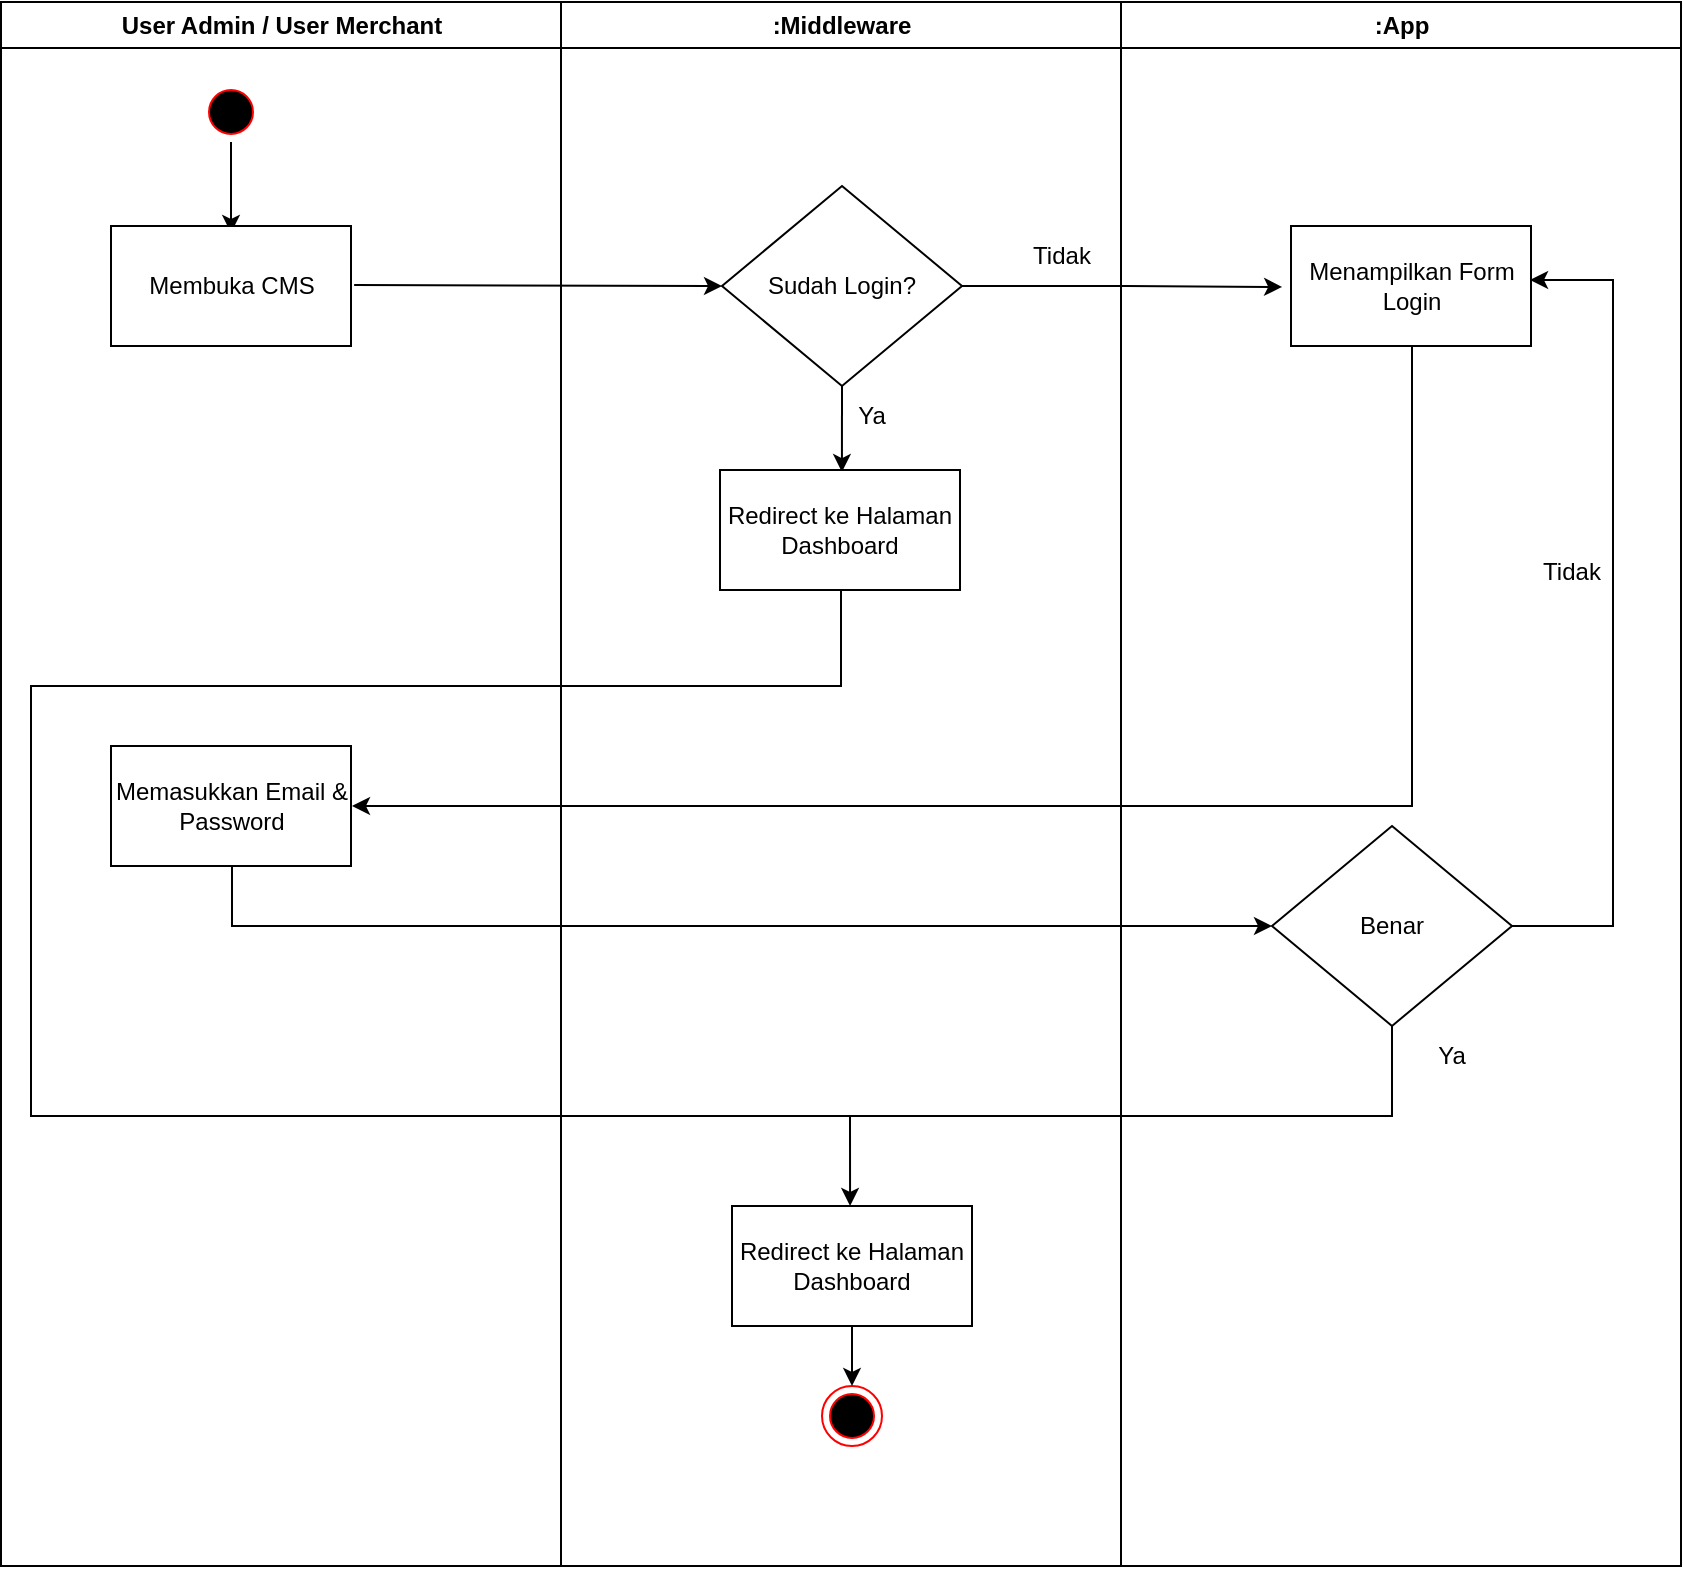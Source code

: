 <mxfile version="21.5.0" type="device">
  <diagram name="Page-1" id="e7e014a7-5840-1c2e-5031-d8a46d1fe8dd">
    <mxGraphModel dx="954" dy="534" grid="1" gridSize="10" guides="1" tooltips="1" connect="1" arrows="1" fold="1" page="1" pageScale="1" pageWidth="1169" pageHeight="826" background="none" math="0" shadow="0">
      <root>
        <mxCell id="0" />
        <mxCell id="1" parent="0" />
        <mxCell id="2" value="User Admin / User Merchant" style="swimlane;whiteSpace=wrap" parent="1" vertex="1">
          <mxGeometry x="164.5" y="128" width="280" height="782" as="geometry" />
        </mxCell>
        <mxCell id="i10lGp3igaDUlOuNXNUn-88" style="edgeStyle=orthogonalEdgeStyle;rounded=0;orthogonalLoop=1;jettySize=auto;html=1;exitX=0.5;exitY=1;exitDx=0;exitDy=0;entryX=0.5;entryY=0.058;entryDx=0;entryDy=0;entryPerimeter=0;" parent="2" source="5" target="i10lGp3igaDUlOuNXNUn-89" edge="1">
          <mxGeometry relative="1" as="geometry">
            <mxPoint x="116.54" y="105.5" as="targetPoint" />
          </mxGeometry>
        </mxCell>
        <mxCell id="5" value="" style="ellipse;shape=startState;fillColor=#000000;strokeColor=#ff0000;" parent="2" vertex="1">
          <mxGeometry x="100" y="40" width="30" height="30" as="geometry" />
        </mxCell>
        <mxCell id="i10lGp3igaDUlOuNXNUn-89" value="Membuka CMS" style="rounded=0;whiteSpace=wrap;html=1;" parent="2" vertex="1">
          <mxGeometry x="55" y="112" width="120" height="60" as="geometry" />
        </mxCell>
        <mxCell id="i10lGp3igaDUlOuNXNUn-96" value="Memasukkan Email &amp;amp; Password" style="rounded=0;whiteSpace=wrap;html=1;strokeColor=default;" parent="2" vertex="1">
          <mxGeometry x="55" y="372" width="120" height="60" as="geometry" />
        </mxCell>
        <mxCell id="3" value=":Middleware" style="swimlane;whiteSpace=wrap" parent="1" vertex="1">
          <mxGeometry x="444.5" y="128" width="280" height="782" as="geometry" />
        </mxCell>
        <mxCell id="i10lGp3igaDUlOuNXNUn-92" style="edgeStyle=orthogonalEdgeStyle;rounded=0;orthogonalLoop=1;jettySize=auto;html=1;exitX=0.5;exitY=1;exitDx=0;exitDy=0;entryX=0.508;entryY=0.017;entryDx=0;entryDy=0;entryPerimeter=0;" parent="3" source="i10lGp3igaDUlOuNXNUn-87" target="i10lGp3igaDUlOuNXNUn-91" edge="1">
          <mxGeometry relative="1" as="geometry" />
        </mxCell>
        <mxCell id="i10lGp3igaDUlOuNXNUn-87" value="Sudah Login?" style="rhombus;whiteSpace=wrap;html=1;" parent="3" vertex="1">
          <mxGeometry x="80.5" y="92" width="120" height="100" as="geometry" />
        </mxCell>
        <mxCell id="i10lGp3igaDUlOuNXNUn-103" value="Ya" style="text;html=1;strokeColor=none;fillColor=none;align=center;verticalAlign=middle;whiteSpace=wrap;rounded=0;" parent="3" vertex="1">
          <mxGeometry x="125.5" y="192" width="60" height="30" as="geometry" />
        </mxCell>
        <mxCell id="i10lGp3igaDUlOuNXNUn-104" value="Tidak" style="text;html=1;strokeColor=none;fillColor=none;align=center;verticalAlign=middle;whiteSpace=wrap;rounded=0;" parent="3" vertex="1">
          <mxGeometry x="220" y="112" width="60" height="30" as="geometry" />
        </mxCell>
        <mxCell id="i10lGp3igaDUlOuNXNUn-108" value="Redirect ke Halaman Dashboard" style="rounded=0;whiteSpace=wrap;html=1;" parent="3" vertex="1">
          <mxGeometry x="85.5" y="602" width="120" height="60" as="geometry" />
        </mxCell>
        <mxCell id="38" value="" style="ellipse;shape=endState;fillColor=#000000;strokeColor=#ff0000" parent="3" vertex="1">
          <mxGeometry x="130.5" y="692" width="30" height="30" as="geometry" />
        </mxCell>
        <mxCell id="i10lGp3igaDUlOuNXNUn-115" value="" style="endArrow=classic;html=1;rounded=0;entryX=0.5;entryY=0;entryDx=0;entryDy=0;" parent="3" target="38" edge="1">
          <mxGeometry width="50" height="50" relative="1" as="geometry">
            <mxPoint x="145.5" y="662" as="sourcePoint" />
            <mxPoint x="141.5" y="602" as="targetPoint" />
          </mxGeometry>
        </mxCell>
        <mxCell id="i10lGp3igaDUlOuNXNUn-116" value="" style="endArrow=none;html=1;rounded=0;edgeStyle=orthogonalEdgeStyle;endFill=0;exitX=0.525;exitY=1.017;exitDx=0;exitDy=0;exitPerimeter=0;" parent="3" edge="1">
          <mxGeometry width="50" height="50" relative="1" as="geometry">
            <mxPoint x="141.5" y="293.02" as="sourcePoint" />
            <mxPoint x="144.5" y="572" as="targetPoint" />
            <Array as="points">
              <mxPoint x="142" y="291" />
              <mxPoint x="140" y="291" />
              <mxPoint x="140" y="342" />
              <mxPoint x="-265" y="342" />
              <mxPoint x="-265" y="557" />
              <mxPoint x="145" y="557" />
            </Array>
          </mxGeometry>
        </mxCell>
        <mxCell id="i10lGp3igaDUlOuNXNUn-91" value="Redirect ke Halaman Dashboard" style="rounded=0;whiteSpace=wrap;html=1;" parent="3" vertex="1">
          <mxGeometry x="79.5" y="234" width="120" height="60" as="geometry" />
        </mxCell>
        <mxCell id="4" value=":App" style="swimlane;whiteSpace=wrap" parent="1" vertex="1">
          <mxGeometry x="724.5" y="128" width="280" height="782" as="geometry" />
        </mxCell>
        <mxCell id="i10lGp3igaDUlOuNXNUn-94" value="Menampilkan Form Login" style="rounded=0;whiteSpace=wrap;html=1;" parent="4" vertex="1">
          <mxGeometry x="85" y="112" width="120" height="60" as="geometry" />
        </mxCell>
        <mxCell id="i10lGp3igaDUlOuNXNUn-101" style="edgeStyle=orthogonalEdgeStyle;rounded=0;orthogonalLoop=1;jettySize=auto;html=1;exitX=1;exitY=0.5;exitDx=0;exitDy=0;entryX=0.996;entryY=0.45;entryDx=0;entryDy=0;entryPerimeter=0;" parent="4" source="i10lGp3igaDUlOuNXNUn-100" target="i10lGp3igaDUlOuNXNUn-94" edge="1">
          <mxGeometry relative="1" as="geometry">
            <Array as="points">
              <mxPoint x="246" y="462" />
              <mxPoint x="246" y="139" />
            </Array>
          </mxGeometry>
        </mxCell>
        <mxCell id="i10lGp3igaDUlOuNXNUn-100" value="Benar" style="rhombus;whiteSpace=wrap;html=1;" parent="4" vertex="1">
          <mxGeometry x="75.5" y="412" width="120" height="100" as="geometry" />
        </mxCell>
        <mxCell id="i10lGp3igaDUlOuNXNUn-105" value="Tidak" style="text;html=1;strokeColor=none;fillColor=none;align=center;verticalAlign=middle;whiteSpace=wrap;rounded=0;" parent="4" vertex="1">
          <mxGeometry x="195.5" y="270" width="60" height="30" as="geometry" />
        </mxCell>
        <mxCell id="i10lGp3igaDUlOuNXNUn-106" value="Ya" style="text;html=1;strokeColor=none;fillColor=none;align=center;verticalAlign=middle;whiteSpace=wrap;rounded=0;" parent="4" vertex="1">
          <mxGeometry x="135.5" y="512" width="60" height="30" as="geometry" />
        </mxCell>
        <mxCell id="i10lGp3igaDUlOuNXNUn-90" value="" style="endArrow=classic;html=1;rounded=0;exitX=1.013;exitY=0.492;exitDx=0;exitDy=0;exitPerimeter=0;entryX=0;entryY=0.5;entryDx=0;entryDy=0;" parent="1" source="i10lGp3igaDUlOuNXNUn-89" target="i10lGp3igaDUlOuNXNUn-87" edge="1">
          <mxGeometry width="50" height="50" relative="1" as="geometry">
            <mxPoint x="530" y="360" as="sourcePoint" />
            <mxPoint x="580" y="310" as="targetPoint" />
          </mxGeometry>
        </mxCell>
        <mxCell id="i10lGp3igaDUlOuNXNUn-95" style="edgeStyle=orthogonalEdgeStyle;rounded=0;orthogonalLoop=1;jettySize=auto;html=1;exitX=1;exitY=0.5;exitDx=0;exitDy=0;entryX=-0.037;entryY=0.508;entryDx=0;entryDy=0;entryPerimeter=0;" parent="1" source="i10lGp3igaDUlOuNXNUn-87" target="i10lGp3igaDUlOuNXNUn-94" edge="1">
          <mxGeometry relative="1" as="geometry" />
        </mxCell>
        <mxCell id="i10lGp3igaDUlOuNXNUn-102" value="" style="endArrow=classic;html=1;rounded=0;entryX=0;entryY=0.5;entryDx=0;entryDy=0;edgeStyle=orthogonalEdgeStyle;" parent="1" target="i10lGp3igaDUlOuNXNUn-100" edge="1">
          <mxGeometry width="50" height="50" relative="1" as="geometry">
            <mxPoint x="280" y="560" as="sourcePoint" />
            <mxPoint x="660" y="390" as="targetPoint" />
            <Array as="points">
              <mxPoint x="280" y="590" />
            </Array>
          </mxGeometry>
        </mxCell>
        <mxCell id="i10lGp3igaDUlOuNXNUn-112" value="" style="endArrow=classic;html=1;rounded=0;entryX=0.492;entryY=0;entryDx=0;entryDy=0;entryPerimeter=0;exitX=0.5;exitY=1;exitDx=0;exitDy=0;edgeStyle=orthogonalEdgeStyle;" parent="1" source="i10lGp3igaDUlOuNXNUn-100" target="i10lGp3igaDUlOuNXNUn-108" edge="1">
          <mxGeometry width="50" height="50" relative="1" as="geometry">
            <mxPoint x="610" y="600" as="sourcePoint" />
            <mxPoint x="660" y="550" as="targetPoint" />
          </mxGeometry>
        </mxCell>
        <mxCell id="i10lGp3igaDUlOuNXNUn-120" value="" style="endArrow=classic;html=1;rounded=0;edgeStyle=orthogonalEdgeStyle;" parent="1" edge="1">
          <mxGeometry width="50" height="50" relative="1" as="geometry">
            <mxPoint x="870" y="300" as="sourcePoint" />
            <mxPoint x="340" y="530" as="targetPoint" />
            <Array as="points">
              <mxPoint x="870" y="530" />
            </Array>
          </mxGeometry>
        </mxCell>
      </root>
    </mxGraphModel>
  </diagram>
</mxfile>

